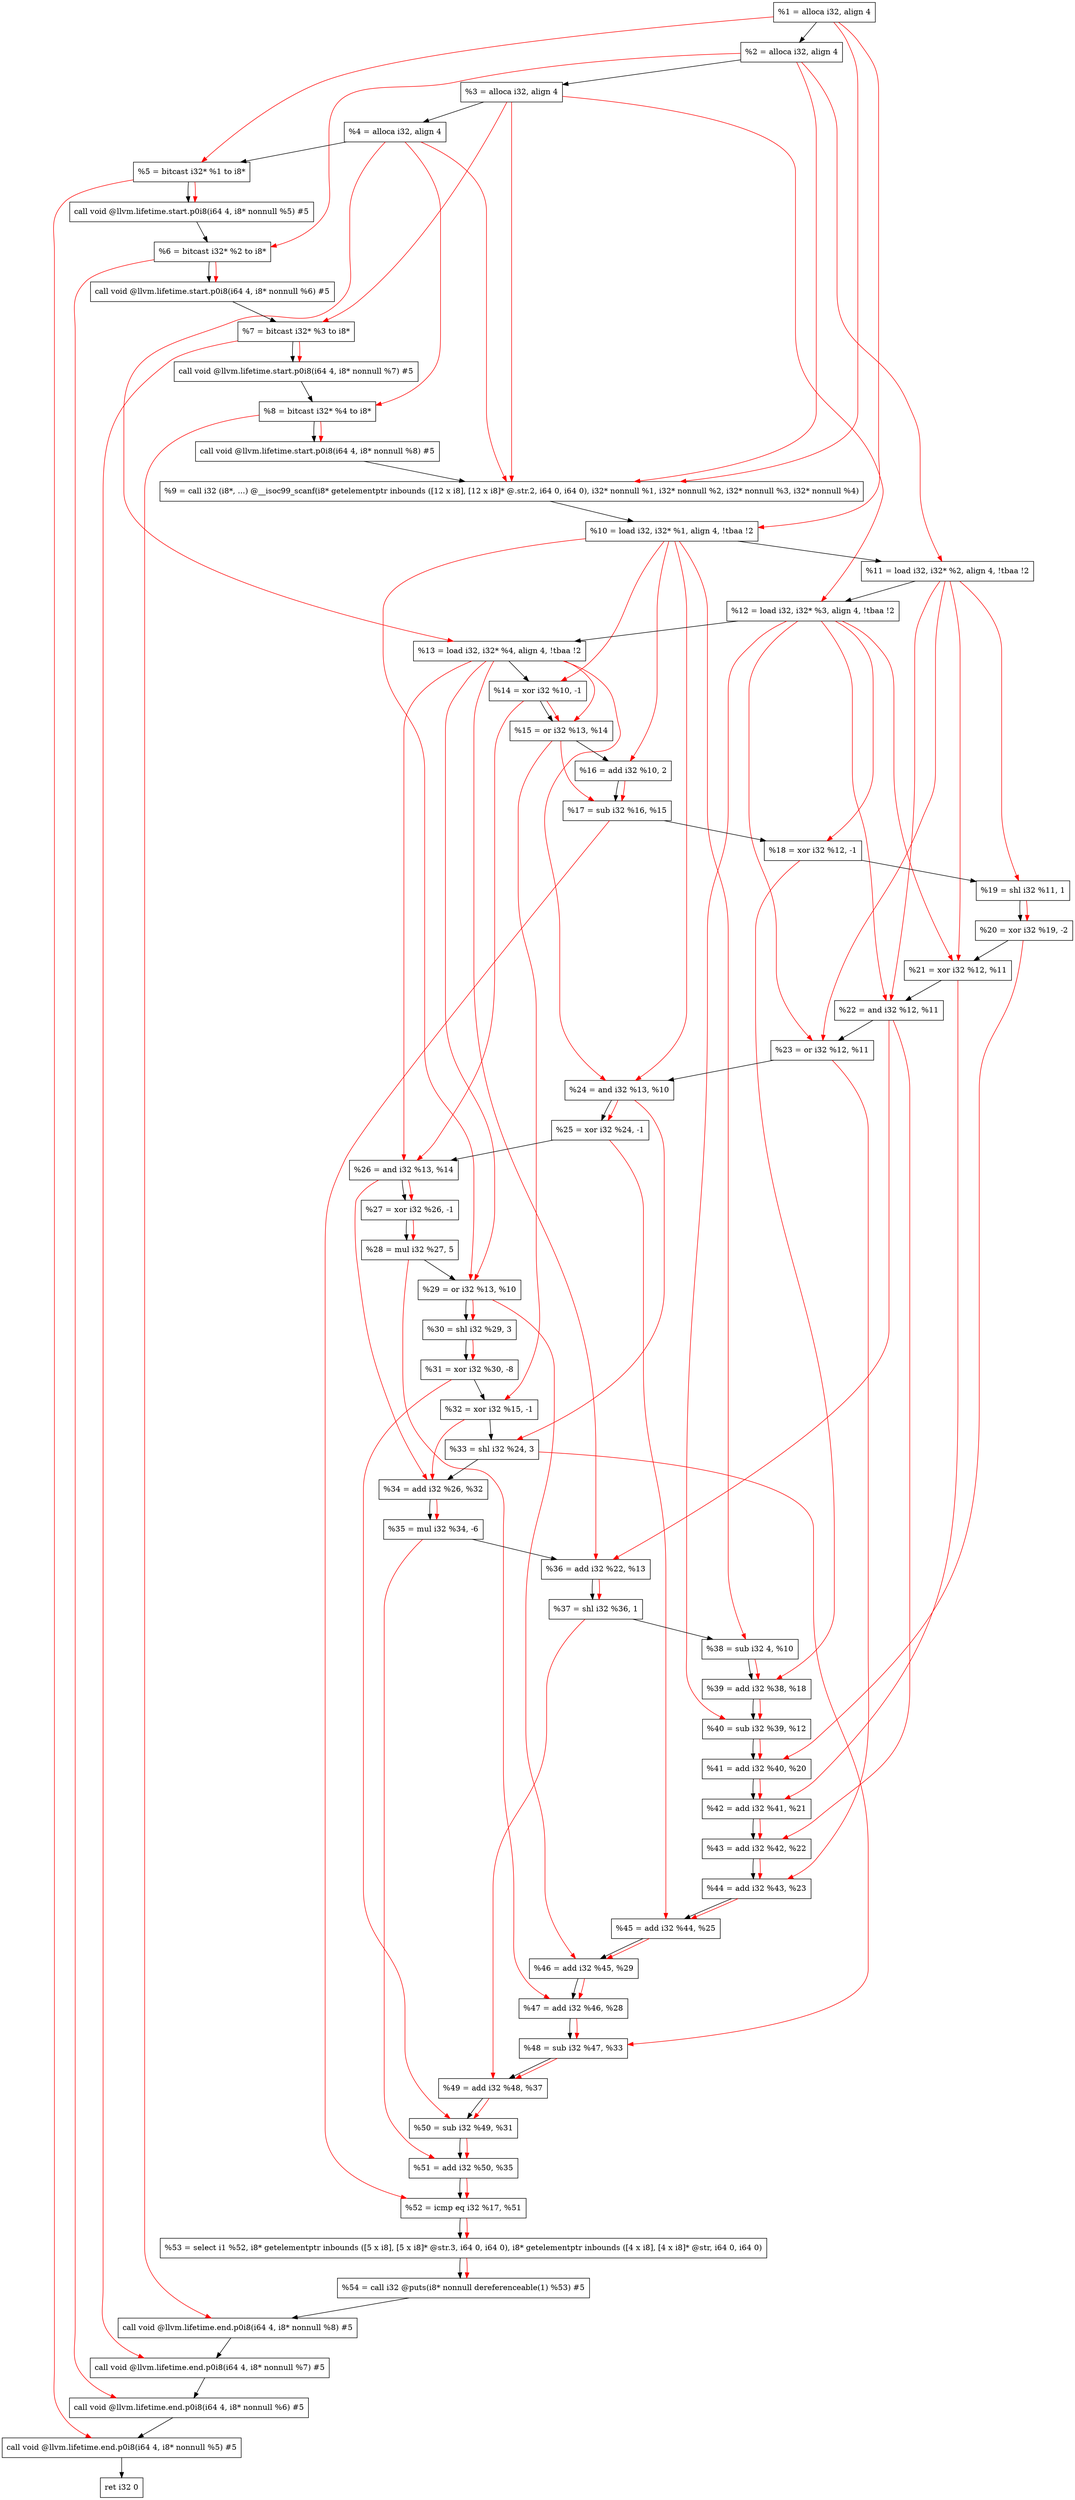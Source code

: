 digraph "DFG for'main' function" {
	Node0x77cbd8[shape=record, label="  %1 = alloca i32, align 4"];
	Node0x77cc58[shape=record, label="  %2 = alloca i32, align 4"];
	Node0x77cce8[shape=record, label="  %3 = alloca i32, align 4"];
	Node0x77cd48[shape=record, label="  %4 = alloca i32, align 4"];
	Node0x77cdf8[shape=record, label="  %5 = bitcast i32* %1 to i8*"];
	Node0x77d228[shape=record, label="  call void @llvm.lifetime.start.p0i8(i64 4, i8* nonnull %5) #5"];
	Node0x77d308[shape=record, label="  %6 = bitcast i32* %2 to i8*"];
	Node0x77d408[shape=record, label="  call void @llvm.lifetime.start.p0i8(i64 4, i8* nonnull %6) #5"];
	Node0x77d4c8[shape=record, label="  %7 = bitcast i32* %3 to i8*"];
	Node0x77d578[shape=record, label="  call void @llvm.lifetime.start.p0i8(i64 4, i8* nonnull %7) #5"];
	Node0x77d638[shape=record, label="  %8 = bitcast i32* %4 to i8*"];
	Node0x77d6e8[shape=record, label="  call void @llvm.lifetime.start.p0i8(i64 4, i8* nonnull %8) #5"];
	Node0x777b10[shape=record, label="  %9 = call i32 (i8*, ...) @__isoc99_scanf(i8* getelementptr inbounds ([12 x i8], [12 x i8]* @.str.2, i64 0, i64 0), i32* nonnull %1, i32* nonnull %2, i32* nonnull %3, i32* nonnull %4)"];
	Node0x77d8e8[shape=record, label="  %10 = load i32, i32* %1, align 4, !tbaa !2"];
	Node0x77e858[shape=record, label="  %11 = load i32, i32* %2, align 4, !tbaa !2"];
	Node0x77eec8[shape=record, label="  %12 = load i32, i32* %3, align 4, !tbaa !2"];
	Node0x77ef28[shape=record, label="  %13 = load i32, i32* %4, align 4, !tbaa !2"];
	Node0x77efa0[shape=record, label="  %14 = xor i32 %10, -1"];
	Node0x77f010[shape=record, label="  %15 = or i32 %13, %14"];
	Node0x77f080[shape=record, label="  %16 = add i32 %10, 2"];
	Node0x77f0f0[shape=record, label="  %17 = sub i32 %16, %15"];
	Node0x77f160[shape=record, label="  %18 = xor i32 %12, -1"];
	Node0x77f1d0[shape=record, label="  %19 = shl i32 %11, 1"];
	Node0x77f240[shape=record, label="  %20 = xor i32 %19, -2"];
	Node0x77f2b0[shape=record, label="  %21 = xor i32 %12, %11"];
	Node0x77f320[shape=record, label="  %22 = and i32 %12, %11"];
	Node0x77f390[shape=record, label="  %23 = or i32 %12, %11"];
	Node0x77f400[shape=record, label="  %24 = and i32 %13, %10"];
	Node0x77f470[shape=record, label="  %25 = xor i32 %24, -1"];
	Node0x77f4e0[shape=record, label="  %26 = and i32 %13, %14"];
	Node0x77f550[shape=record, label="  %27 = xor i32 %26, -1"];
	Node0x77f5c0[shape=record, label="  %28 = mul i32 %27, 5"];
	Node0x77f630[shape=record, label="  %29 = or i32 %13, %10"];
	Node0x77f6a0[shape=record, label="  %30 = shl i32 %29, 3"];
	Node0x77f710[shape=record, label="  %31 = xor i32 %30, -8"];
	Node0x77f780[shape=record, label="  %32 = xor i32 %15, -1"];
	Node0x77f7f0[shape=record, label="  %33 = shl i32 %24, 3"];
	Node0x77f860[shape=record, label="  %34 = add i32 %26, %32"];
	Node0x77f8d0[shape=record, label="  %35 = mul i32 %34, -6"];
	Node0x77f940[shape=record, label="  %36 = add i32 %22, %13"];
	Node0x77f9b0[shape=record, label="  %37 = shl i32 %36, 1"];
	Node0x77fa20[shape=record, label="  %38 = sub i32 4, %10"];
	Node0x77fa90[shape=record, label="  %39 = add i32 %38, %18"];
	Node0x77fb00[shape=record, label="  %40 = sub i32 %39, %12"];
	Node0x77fb70[shape=record, label="  %41 = add i32 %40, %20"];
	Node0x77fbe0[shape=record, label="  %42 = add i32 %41, %21"];
	Node0x77fc50[shape=record, label="  %43 = add i32 %42, %22"];
	Node0x77fcc0[shape=record, label="  %44 = add i32 %43, %23"];
	Node0x77fd30[shape=record, label="  %45 = add i32 %44, %25"];
	Node0x77fda0[shape=record, label="  %46 = add i32 %45, %29"];
	Node0x77fe10[shape=record, label="  %47 = add i32 %46, %28"];
	Node0x77fe80[shape=record, label="  %48 = sub i32 %47, %33"];
	Node0x77fef0[shape=record, label="  %49 = add i32 %48, %37"];
	Node0x77ff60[shape=record, label="  %50 = sub i32 %49, %31"];
	Node0x77ffd0[shape=record, label="  %51 = add i32 %50, %35"];
	Node0x780040[shape=record, label="  %52 = icmp eq i32 %17, %51"];
	Node0x71c8b8[shape=record, label="  %53 = select i1 %52, i8* getelementptr inbounds ([5 x i8], [5 x i8]* @str.3, i64 0, i64 0), i8* getelementptr inbounds ([4 x i8], [4 x i8]* @str, i64 0, i64 0)"];
	Node0x7800d0[shape=record, label="  %54 = call i32 @puts(i8* nonnull dereferenceable(1) %53) #5"];
	Node0x780378[shape=record, label="  call void @llvm.lifetime.end.p0i8(i64 4, i8* nonnull %8) #5"];
	Node0x7804d8[shape=record, label="  call void @llvm.lifetime.end.p0i8(i64 4, i8* nonnull %7) #5"];
	Node0x7805e8[shape=record, label="  call void @llvm.lifetime.end.p0i8(i64 4, i8* nonnull %6) #5"];
	Node0x7806f8[shape=record, label="  call void @llvm.lifetime.end.p0i8(i64 4, i8* nonnull %5) #5"];
	Node0x7807b8[shape=record, label="  ret i32 0"];
	Node0x77cbd8 -> Node0x77cc58;
	Node0x77cc58 -> Node0x77cce8;
	Node0x77cce8 -> Node0x77cd48;
	Node0x77cd48 -> Node0x77cdf8;
	Node0x77cdf8 -> Node0x77d228;
	Node0x77d228 -> Node0x77d308;
	Node0x77d308 -> Node0x77d408;
	Node0x77d408 -> Node0x77d4c8;
	Node0x77d4c8 -> Node0x77d578;
	Node0x77d578 -> Node0x77d638;
	Node0x77d638 -> Node0x77d6e8;
	Node0x77d6e8 -> Node0x777b10;
	Node0x777b10 -> Node0x77d8e8;
	Node0x77d8e8 -> Node0x77e858;
	Node0x77e858 -> Node0x77eec8;
	Node0x77eec8 -> Node0x77ef28;
	Node0x77ef28 -> Node0x77efa0;
	Node0x77efa0 -> Node0x77f010;
	Node0x77f010 -> Node0x77f080;
	Node0x77f080 -> Node0x77f0f0;
	Node0x77f0f0 -> Node0x77f160;
	Node0x77f160 -> Node0x77f1d0;
	Node0x77f1d0 -> Node0x77f240;
	Node0x77f240 -> Node0x77f2b0;
	Node0x77f2b0 -> Node0x77f320;
	Node0x77f320 -> Node0x77f390;
	Node0x77f390 -> Node0x77f400;
	Node0x77f400 -> Node0x77f470;
	Node0x77f470 -> Node0x77f4e0;
	Node0x77f4e0 -> Node0x77f550;
	Node0x77f550 -> Node0x77f5c0;
	Node0x77f5c0 -> Node0x77f630;
	Node0x77f630 -> Node0x77f6a0;
	Node0x77f6a0 -> Node0x77f710;
	Node0x77f710 -> Node0x77f780;
	Node0x77f780 -> Node0x77f7f0;
	Node0x77f7f0 -> Node0x77f860;
	Node0x77f860 -> Node0x77f8d0;
	Node0x77f8d0 -> Node0x77f940;
	Node0x77f940 -> Node0x77f9b0;
	Node0x77f9b0 -> Node0x77fa20;
	Node0x77fa20 -> Node0x77fa90;
	Node0x77fa90 -> Node0x77fb00;
	Node0x77fb00 -> Node0x77fb70;
	Node0x77fb70 -> Node0x77fbe0;
	Node0x77fbe0 -> Node0x77fc50;
	Node0x77fc50 -> Node0x77fcc0;
	Node0x77fcc0 -> Node0x77fd30;
	Node0x77fd30 -> Node0x77fda0;
	Node0x77fda0 -> Node0x77fe10;
	Node0x77fe10 -> Node0x77fe80;
	Node0x77fe80 -> Node0x77fef0;
	Node0x77fef0 -> Node0x77ff60;
	Node0x77ff60 -> Node0x77ffd0;
	Node0x77ffd0 -> Node0x780040;
	Node0x780040 -> Node0x71c8b8;
	Node0x71c8b8 -> Node0x7800d0;
	Node0x7800d0 -> Node0x780378;
	Node0x780378 -> Node0x7804d8;
	Node0x7804d8 -> Node0x7805e8;
	Node0x7805e8 -> Node0x7806f8;
	Node0x7806f8 -> Node0x7807b8;
edge [color=red]
	Node0x77cbd8 -> Node0x77cdf8;
	Node0x77cdf8 -> Node0x77d228;
	Node0x77cc58 -> Node0x77d308;
	Node0x77d308 -> Node0x77d408;
	Node0x77cce8 -> Node0x77d4c8;
	Node0x77d4c8 -> Node0x77d578;
	Node0x77cd48 -> Node0x77d638;
	Node0x77d638 -> Node0x77d6e8;
	Node0x77cbd8 -> Node0x777b10;
	Node0x77cc58 -> Node0x777b10;
	Node0x77cce8 -> Node0x777b10;
	Node0x77cd48 -> Node0x777b10;
	Node0x77cbd8 -> Node0x77d8e8;
	Node0x77cc58 -> Node0x77e858;
	Node0x77cce8 -> Node0x77eec8;
	Node0x77cd48 -> Node0x77ef28;
	Node0x77d8e8 -> Node0x77efa0;
	Node0x77ef28 -> Node0x77f010;
	Node0x77efa0 -> Node0x77f010;
	Node0x77d8e8 -> Node0x77f080;
	Node0x77f080 -> Node0x77f0f0;
	Node0x77f010 -> Node0x77f0f0;
	Node0x77eec8 -> Node0x77f160;
	Node0x77e858 -> Node0x77f1d0;
	Node0x77f1d0 -> Node0x77f240;
	Node0x77eec8 -> Node0x77f2b0;
	Node0x77e858 -> Node0x77f2b0;
	Node0x77eec8 -> Node0x77f320;
	Node0x77e858 -> Node0x77f320;
	Node0x77eec8 -> Node0x77f390;
	Node0x77e858 -> Node0x77f390;
	Node0x77ef28 -> Node0x77f400;
	Node0x77d8e8 -> Node0x77f400;
	Node0x77f400 -> Node0x77f470;
	Node0x77ef28 -> Node0x77f4e0;
	Node0x77efa0 -> Node0x77f4e0;
	Node0x77f4e0 -> Node0x77f550;
	Node0x77f550 -> Node0x77f5c0;
	Node0x77ef28 -> Node0x77f630;
	Node0x77d8e8 -> Node0x77f630;
	Node0x77f630 -> Node0x77f6a0;
	Node0x77f6a0 -> Node0x77f710;
	Node0x77f010 -> Node0x77f780;
	Node0x77f400 -> Node0x77f7f0;
	Node0x77f4e0 -> Node0x77f860;
	Node0x77f780 -> Node0x77f860;
	Node0x77f860 -> Node0x77f8d0;
	Node0x77f320 -> Node0x77f940;
	Node0x77ef28 -> Node0x77f940;
	Node0x77f940 -> Node0x77f9b0;
	Node0x77d8e8 -> Node0x77fa20;
	Node0x77fa20 -> Node0x77fa90;
	Node0x77f160 -> Node0x77fa90;
	Node0x77fa90 -> Node0x77fb00;
	Node0x77eec8 -> Node0x77fb00;
	Node0x77fb00 -> Node0x77fb70;
	Node0x77f240 -> Node0x77fb70;
	Node0x77fb70 -> Node0x77fbe0;
	Node0x77f2b0 -> Node0x77fbe0;
	Node0x77fbe0 -> Node0x77fc50;
	Node0x77f320 -> Node0x77fc50;
	Node0x77fc50 -> Node0x77fcc0;
	Node0x77f390 -> Node0x77fcc0;
	Node0x77fcc0 -> Node0x77fd30;
	Node0x77f470 -> Node0x77fd30;
	Node0x77fd30 -> Node0x77fda0;
	Node0x77f630 -> Node0x77fda0;
	Node0x77fda0 -> Node0x77fe10;
	Node0x77f5c0 -> Node0x77fe10;
	Node0x77fe10 -> Node0x77fe80;
	Node0x77f7f0 -> Node0x77fe80;
	Node0x77fe80 -> Node0x77fef0;
	Node0x77f9b0 -> Node0x77fef0;
	Node0x77fef0 -> Node0x77ff60;
	Node0x77f710 -> Node0x77ff60;
	Node0x77ff60 -> Node0x77ffd0;
	Node0x77f8d0 -> Node0x77ffd0;
	Node0x77f0f0 -> Node0x780040;
	Node0x77ffd0 -> Node0x780040;
	Node0x780040 -> Node0x71c8b8;
	Node0x71c8b8 -> Node0x7800d0;
	Node0x77d638 -> Node0x780378;
	Node0x77d4c8 -> Node0x7804d8;
	Node0x77d308 -> Node0x7805e8;
	Node0x77cdf8 -> Node0x7806f8;
}
